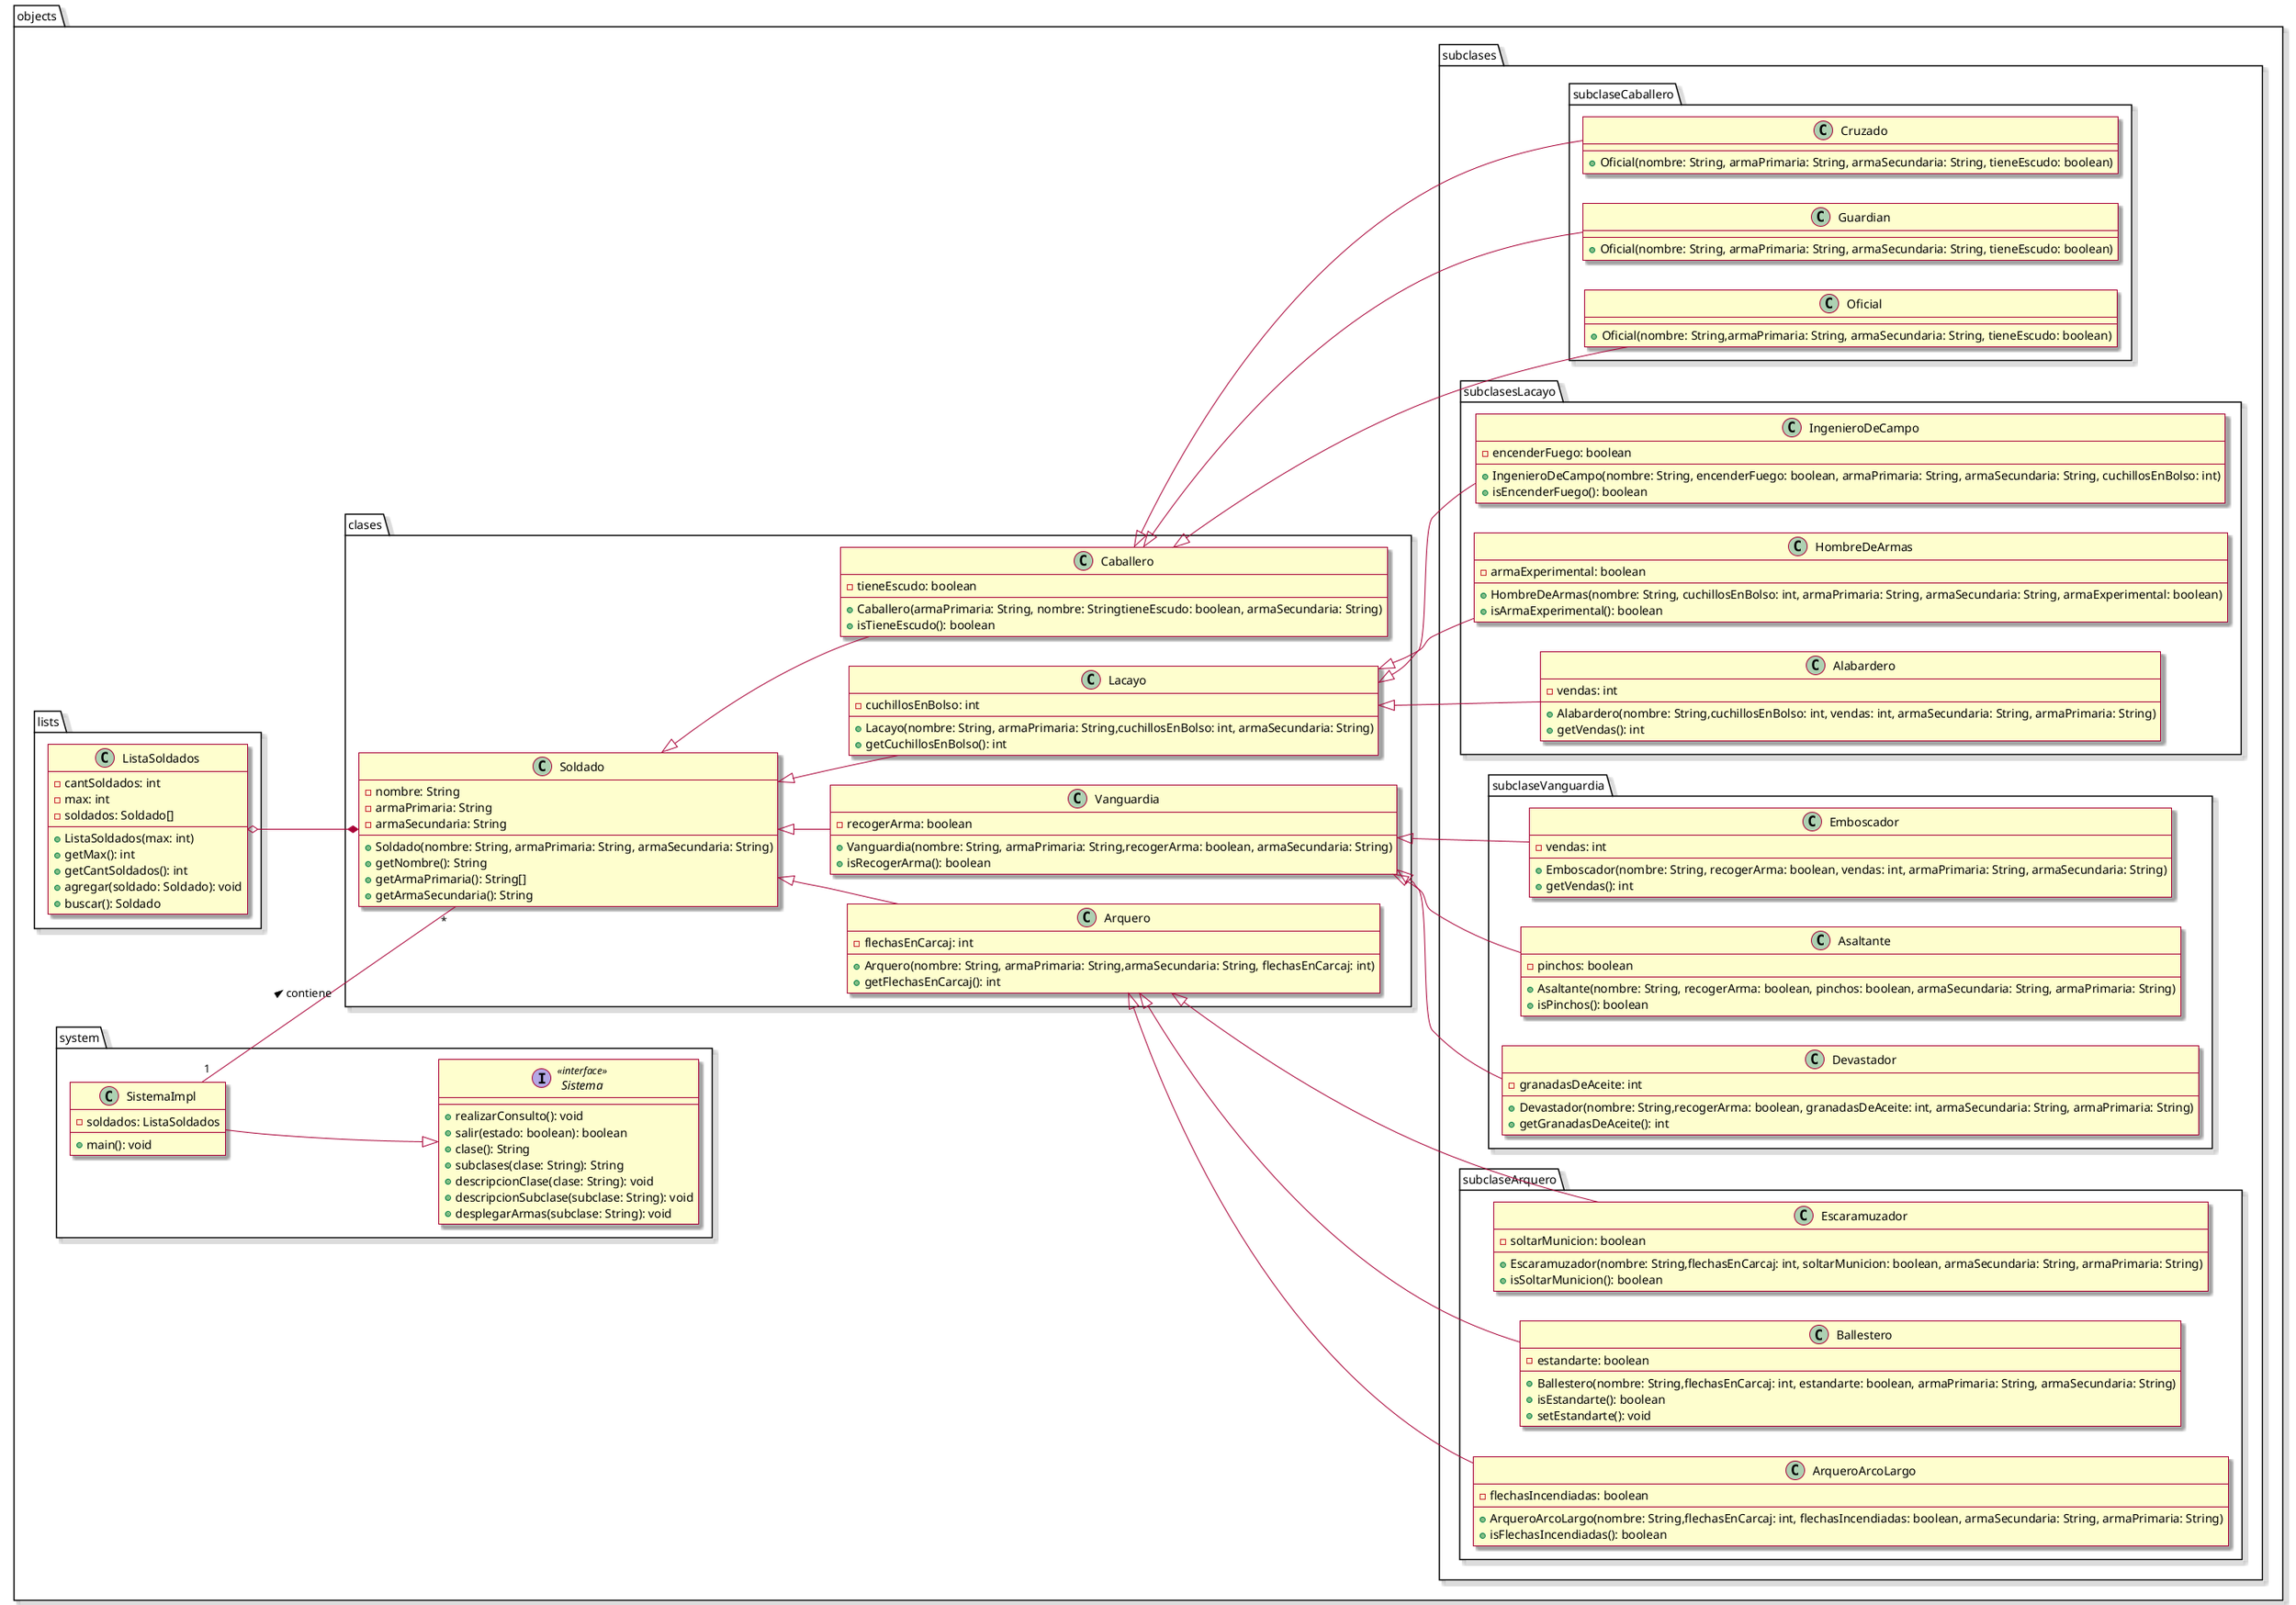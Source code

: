 @startuml
left to right direction
skin rose

package objects{
    package clases{
        Class Soldado{
            -nombre: String
            -armaPrimaria: String
            -armaSecundaria: String
            +Soldado(nombre: String, armaPrimaria: String, armaSecundaria: String)
            +getNombre(): String
            +getArmaPrimaria(): String[]
            +getArmaSecundaria(): String
        }
        Class Arquero{
            -flechasEnCarcaj: int

            +Arquero(nombre: String, armaPrimaria: String,armaSecundaria: String, flechasEnCarcaj: int)
            +getFlechasEnCarcaj(): int
        }
        Class Vanguardia{
            -recogerArma: boolean

            +Vanguardia(nombre: String, armaPrimaria: String,recogerArma: boolean, armaSecundaria: String)
            +isRecogerArma(): boolean
        }
        Class Lacayo{
            -cuchillosEnBolso: int

            +Lacayo(nombre: String, armaPrimaria: String,cuchillosEnBolso: int, armaSecundaria: String)
            +getCuchillosEnBolso(): int
        }
        Class Caballero{
            -tieneEscudo: boolean
            +Caballero(armaPrimaria: String, nombre: StringtieneEscudo: boolean, armaSecundaria: String)
            +isTieneEscudo(): boolean
        }
            Soldado ^-- Caballero
            Soldado ^-- Vanguardia
            Soldado ^-- Lacayo
            Soldado ^-- Arquero
    }

    package subclases{
        package subclaseArquero{
            Class ArqueroArcoLargo{
                -flechasIncendiadas: boolean
                +ArqueroArcoLargo(nombre: String,flechasEnCarcaj: int, flechasIncendiadas: boolean, armaSecundaria: String, armaPrimaria: String)
                +isFlechasIncendiadas(): boolean
            }
            Class Ballestero{
                -estandarte: boolean
                +Ballestero(nombre: String,flechasEnCarcaj: int, estandarte: boolean, armaPrimaria: String, armaSecundaria: String)
                +isEstandarte(): boolean
                +setEstandarte(): void
            }
            Class Escaramuzador{
                -soltarMunicion: boolean
                +Escaramuzador(nombre: String,flechasEnCarcaj: int, soltarMunicion: boolean, armaSecundaria: String, armaPrimaria: String)
                +isSoltarMunicion(): boolean
            }
        }
        Arquero ^-- ArqueroArcoLargo
        Arquero ^-- Ballestero
        Arquero ^-- Escaramuzador

package subclaseVanguardia{
    Class Devastador{
        -granadasDeAceite: int
        +Devastador(nombre: String,recogerArma: boolean, granadasDeAceite: int, armaSecundaria: String, armaPrimaria: String)
        +getGranadasDeAceite(): int
    }
    Class Asaltante{
        -pinchos: boolean

        +Asaltante(nombre: String, recogerArma: boolean, pinchos: boolean, armaSecundaria: String, armaPrimaria: String)
        +isPinchos(): boolean

    }
    Class Emboscador{
        -vendas: int

        +Emboscador(nombre: String, recogerArma: boolean, vendas: int, armaPrimaria: String, armaSecundaria: String)
        +getVendas(): int
    }
    Vanguardia ^-- Asaltante
    Vanguardia ^-- Emboscador
    Vanguardia ^-- Devastador
    }

package subclasesLacayo{
    Class Alabardero{
        -vendas: int

        +Alabardero(nombre: String,cuchillosEnBolso: int, vendas: int, armaSecundaria: String, armaPrimaria: String)
        +getVendas(): int
    }
    Class HombreDeArmas{
        -armaExperimental: boolean

        +HombreDeArmas(nombre: String, cuchillosEnBolso: int, armaPrimaria: String, armaSecundaria: String, armaExperimental: boolean)
        +isArmaExperimental(): boolean
    }
    Class IngenieroDeCampo{
        -encenderFuego: boolean

        +IngenieroDeCampo(nombre: String, encenderFuego: boolean, armaPrimaria: String, armaSecundaria: String, cuchillosEnBolso: int)
        +isEncenderFuego(): boolean
    }
    Lacayo ^-- Alabardero
    Lacayo ^-- IngenieroDeCampo
    Lacayo ^-- HombreDeArmas
    }

package subclaseCaballero{
    Class Oficial{
        +Oficial(nombre: String,armaPrimaria: String, armaSecundaria: String, tieneEscudo: boolean)
    }
    Class Guardian{
                +Oficial(nombre: String, armaPrimaria: String, armaSecundaria: String, tieneEscudo: boolean)
    }
    Class Cruzado{
            +Oficial(nombre: String, armaPrimaria: String, armaSecundaria: String, tieneEscudo: boolean)
    }
    Caballero ^-- Guardian
    Caballero ^-- Oficial
    Caballero ^-- Cruzado
    }
}

package lists{
    Class ListaSoldados{
        -cantSoldados: int
        -max: int
        -soldados: Soldado[]
        +ListaSoldados(max: int)
        +getMax(): int
        +getCantSoldados(): int
        +agregar(soldado: Soldado): void
        +buscar(): Soldado
    }
    ListaSoldados o--* Soldado
}

package system{
    interface Sistema <<interface>>{
        +realizarConsulto(): void
        +salir(estado: boolean): boolean
        +clase(): String
        +subclases(clase: String): String
        +descripcionClase(clase: String): void
        +descripcionSubclase(subclase: String): void
        +desplegarArmas(subclase: String): void
    }

    Class SistemaImpl{
        -soldados: ListaSoldados
        +main(): void
    }

    SistemaImpl --^ Sistema
}
SistemaImpl"1"--"*"Soldado: contiene >
@enduml